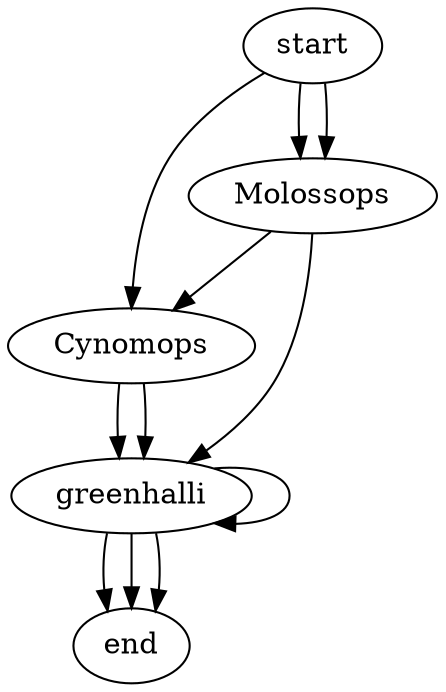 digraph {


start -> Cynomops -> greenhalli -> end;
start -> Molossops -> Cynomops -> greenhalli -> end;
start -> Molossops -> greenhalli ->greenhalli -> end;

}